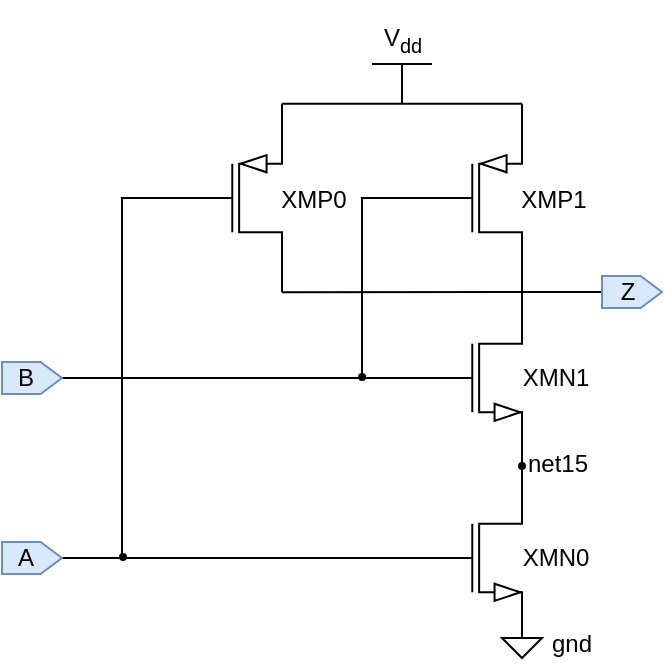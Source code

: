 <mxfile version="22.1.11" type="device" pages="2">
  <diagram name="ND2HS" id="PsmAFtHxcsCc1utvVl6T">
    <mxGraphModel dx="1032" dy="762" grid="1" gridSize="10" guides="1" tooltips="1" connect="1" arrows="1" fold="1" page="1" pageScale="1" pageWidth="1636" pageHeight="1580" math="0" shadow="0">
      <root>
        <mxCell id="0" />
        <mxCell id="1" parent="0" />
        <mxCell id="vbVjUOtdHf43oiDIbCuN-1" value="" style="verticalLabelPosition=bottom;shadow=0;dashed=0;align=center;html=1;verticalAlign=top;shape=mxgraph.electrical.transistors.nmos;pointerEvents=1;" parent="1" vertex="1">
          <mxGeometry x="500" y="340" width="60" height="100" as="geometry" />
        </mxCell>
        <mxCell id="vbVjUOtdHf43oiDIbCuN-2" value="" style="verticalLabelPosition=bottom;shadow=0;dashed=0;align=center;html=1;verticalAlign=top;shape=mxgraph.electrical.transistors.nmos;pointerEvents=1;" parent="1" vertex="1">
          <mxGeometry x="500" y="430" width="60" height="100" as="geometry" />
        </mxCell>
        <mxCell id="vbVjUOtdHf43oiDIbCuN-3" value="" style="verticalLabelPosition=bottom;shadow=0;dashed=0;align=center;html=1;verticalAlign=top;shape=mxgraph.electrical.transistors.pmos;pointerEvents=1;" parent="1" vertex="1">
          <mxGeometry x="500" y="250" width="60" height="100" as="geometry" />
        </mxCell>
        <mxCell id="vbVjUOtdHf43oiDIbCuN-4" value="" style="verticalLabelPosition=bottom;shadow=0;dashed=0;align=center;html=1;verticalAlign=top;shape=mxgraph.electrical.transistors.pmos;pointerEvents=1;" parent="1" vertex="1">
          <mxGeometry x="380" y="250" width="60" height="100" as="geometry" />
        </mxCell>
        <mxCell id="vbVjUOtdHf43oiDIbCuN-8" value="" style="endArrow=none;html=1;rounded=0;entryX=0;entryY=0.5;entryDx=0;entryDy=0;entryPerimeter=0;" parent="1" target="vbVjUOtdHf43oiDIbCuN-3" edge="1">
          <mxGeometry width="50" height="50" relative="1" as="geometry">
            <mxPoint x="480" y="390" as="sourcePoint" />
            <mxPoint x="460" y="420" as="targetPoint" />
            <Array as="points">
              <mxPoint x="480" y="300" />
            </Array>
          </mxGeometry>
        </mxCell>
        <mxCell id="vbVjUOtdHf43oiDIbCuN-9" value="" style="endArrow=none;html=1;rounded=0;entryX=0;entryY=0.5;entryDx=0;entryDy=0;entryPerimeter=0;exitX=1;exitY=0.5;exitDx=0;exitDy=0;exitPerimeter=0;" parent="1" source="vbVjUOtdHf43oiDIbCuN-24" target="vbVjUOtdHf43oiDIbCuN-2" edge="1">
          <mxGeometry width="50" height="50" relative="1" as="geometry">
            <mxPoint x="320" y="480" as="sourcePoint" />
            <mxPoint x="460" y="420" as="targetPoint" />
          </mxGeometry>
        </mxCell>
        <mxCell id="vbVjUOtdHf43oiDIbCuN-10" value="" style="endArrow=none;html=1;rounded=0;entryX=0;entryY=0.5;entryDx=0;entryDy=0;entryPerimeter=0;" parent="1" target="vbVjUOtdHf43oiDIbCuN-4" edge="1">
          <mxGeometry width="50" height="50" relative="1" as="geometry">
            <mxPoint x="360" y="480" as="sourcePoint" />
            <mxPoint x="460" y="420" as="targetPoint" />
            <Array as="points">
              <mxPoint x="360" y="300" />
            </Array>
          </mxGeometry>
        </mxCell>
        <mxCell id="vbVjUOtdHf43oiDIbCuN-11" value="" style="endArrow=none;html=1;rounded=0;entryX=0;entryY=0.5;entryDx=0;entryDy=0;entryPerimeter=0;exitX=1;exitY=0.5;exitDx=0;exitDy=0;exitPerimeter=0;" parent="1" source="vbVjUOtdHf43oiDIbCuN-22" target="vbVjUOtdHf43oiDIbCuN-1" edge="1">
          <mxGeometry width="50" height="50" relative="1" as="geometry">
            <mxPoint x="320" y="390" as="sourcePoint" />
            <mxPoint x="460" y="420" as="targetPoint" />
          </mxGeometry>
        </mxCell>
        <mxCell id="vbVjUOtdHf43oiDIbCuN-13" value="" style="endArrow=none;html=1;rounded=0;exitX=1;exitY=1;exitDx=0;exitDy=0;exitPerimeter=0;" parent="1" source="vbVjUOtdHf43oiDIbCuN-4" edge="1">
          <mxGeometry width="50" height="50" relative="1" as="geometry">
            <mxPoint x="410" y="510" as="sourcePoint" />
            <mxPoint x="600.0" y="347.018" as="targetPoint" />
          </mxGeometry>
        </mxCell>
        <mxCell id="vbVjUOtdHf43oiDIbCuN-18" value="" style="triangle;whiteSpace=wrap;html=1;direction=south;" parent="1" vertex="1">
          <mxGeometry x="550" y="520" width="20" height="10" as="geometry" />
        </mxCell>
        <mxCell id="vbVjUOtdHf43oiDIbCuN-19" value="" style="endArrow=none;html=1;rounded=0;exitX=1;exitY=0;exitDx=0;exitDy=0;exitPerimeter=0;entryX=1;entryY=0;entryDx=0;entryDy=0;entryPerimeter=0;" parent="1" source="vbVjUOtdHf43oiDIbCuN-4" target="vbVjUOtdHf43oiDIbCuN-3" edge="1">
          <mxGeometry width="50" height="50" relative="1" as="geometry">
            <mxPoint x="470" y="300" as="sourcePoint" />
            <mxPoint x="520" y="250" as="targetPoint" />
          </mxGeometry>
        </mxCell>
        <mxCell id="vbVjUOtdHf43oiDIbCuN-21" value="&lt;font style=&quot;font-size: 12px;&quot;&gt;V&lt;sub&gt;dd&lt;/sub&gt;&lt;/font&gt;" style="verticalLabelPosition=top;verticalAlign=bottom;shape=mxgraph.electrical.signal_sources.vdd;shadow=0;dashed=0;align=center;strokeWidth=1;fontSize=24;html=1;flipV=1;" parent="1" vertex="1">
          <mxGeometry x="485" y="233" width="30" height="20" as="geometry" />
        </mxCell>
        <mxCell id="vbVjUOtdHf43oiDIbCuN-28" value="net15" style="text;html=1;strokeColor=none;fillColor=none;align=center;verticalAlign=middle;whiteSpace=wrap;rounded=0;" parent="1" vertex="1">
          <mxGeometry x="563" y="423" width="30" height="20" as="geometry" />
        </mxCell>
        <mxCell id="vbVjUOtdHf43oiDIbCuN-29" value="gnd" style="text;html=1;strokeColor=none;fillColor=none;align=center;verticalAlign=middle;whiteSpace=wrap;rounded=0;" parent="1" vertex="1">
          <mxGeometry x="570" y="513" width="30" height="20" as="geometry" />
        </mxCell>
        <mxCell id="vbVjUOtdHf43oiDIbCuN-30" value="XMN0" style="text;html=1;strokeColor=none;fillColor=none;align=center;verticalAlign=middle;whiteSpace=wrap;rounded=0;" parent="1" vertex="1">
          <mxGeometry x="562" y="470" width="30" height="20" as="geometry" />
        </mxCell>
        <mxCell id="vbVjUOtdHf43oiDIbCuN-31" value="XMN1" style="text;html=1;strokeColor=none;fillColor=none;align=center;verticalAlign=middle;whiteSpace=wrap;rounded=0;" parent="1" vertex="1">
          <mxGeometry x="562" y="380" width="30" height="20" as="geometry" />
        </mxCell>
        <mxCell id="vbVjUOtdHf43oiDIbCuN-32" value="XMP1" style="text;html=1;strokeColor=none;fillColor=none;align=center;verticalAlign=middle;whiteSpace=wrap;rounded=0;" parent="1" vertex="1">
          <mxGeometry x="561" y="291" width="30" height="20" as="geometry" />
        </mxCell>
        <mxCell id="vbVjUOtdHf43oiDIbCuN-33" value="XMP0" style="text;html=1;strokeColor=none;fillColor=none;align=center;verticalAlign=middle;whiteSpace=wrap;rounded=0;" parent="1" vertex="1">
          <mxGeometry x="441" y="291" width="30" height="20" as="geometry" />
        </mxCell>
        <mxCell id="vbVjUOtdHf43oiDIbCuN-34" value="" style="ellipse;whiteSpace=wrap;html=1;aspect=fixed;fillColor=#000000;" parent="1" vertex="1">
          <mxGeometry x="558.5" y="432.5" width="3" height="3" as="geometry" />
        </mxCell>
        <mxCell id="vbVjUOtdHf43oiDIbCuN-35" value="" style="group" parent="1" vertex="1" connectable="0">
          <mxGeometry x="300" y="472" width="30" height="16" as="geometry" />
        </mxCell>
        <mxCell id="vbVjUOtdHf43oiDIbCuN-24" value="" style="verticalLabelPosition=bottom;shadow=0;dashed=0;align=center;html=1;verticalAlign=top;shape=mxgraph.electrical.abstract.dac;fillColor=#dae8fc;strokeColor=#6c8ebf;" parent="vbVjUOtdHf43oiDIbCuN-35" vertex="1">
          <mxGeometry width="30" height="16" as="geometry" />
        </mxCell>
        <mxCell id="vbVjUOtdHf43oiDIbCuN-25" value="A" style="text;html=1;strokeColor=none;fillColor=none;align=center;verticalAlign=middle;whiteSpace=wrap;rounded=0;" parent="vbVjUOtdHf43oiDIbCuN-35" vertex="1">
          <mxGeometry x="8.25" y="4" width="7.5" height="7" as="geometry" />
        </mxCell>
        <mxCell id="vbVjUOtdHf43oiDIbCuN-36" value="" style="group" parent="1" vertex="1" connectable="0">
          <mxGeometry x="300" y="382" width="30" height="16" as="geometry" />
        </mxCell>
        <mxCell id="vbVjUOtdHf43oiDIbCuN-22" value="" style="verticalLabelPosition=bottom;shadow=0;dashed=0;align=center;html=1;verticalAlign=top;shape=mxgraph.electrical.abstract.dac;fillColor=#dae8fc;strokeColor=#6c8ebf;" parent="vbVjUOtdHf43oiDIbCuN-36" vertex="1">
          <mxGeometry width="30" height="16" as="geometry" />
        </mxCell>
        <mxCell id="vbVjUOtdHf43oiDIbCuN-23" value="B" style="text;html=1;strokeColor=none;fillColor=none;align=center;verticalAlign=middle;whiteSpace=wrap;rounded=0;" parent="vbVjUOtdHf43oiDIbCuN-36" vertex="1">
          <mxGeometry x="8.25" y="4" width="7.5" height="8" as="geometry" />
        </mxCell>
        <mxCell id="vbVjUOtdHf43oiDIbCuN-38" value="" style="ellipse;whiteSpace=wrap;html=1;aspect=fixed;fillColor=#000000;" parent="1" vertex="1">
          <mxGeometry x="478.55" y="388" width="3" height="3" as="geometry" />
        </mxCell>
        <mxCell id="vbVjUOtdHf43oiDIbCuN-40" value="" style="ellipse;whiteSpace=wrap;html=1;aspect=fixed;fillColor=#000000;" parent="1" vertex="1">
          <mxGeometry x="359" y="478" width="3" height="3" as="geometry" />
        </mxCell>
        <mxCell id="vbVjUOtdHf43oiDIbCuN-26" value="" style="verticalLabelPosition=bottom;shadow=0;dashed=0;align=center;html=1;verticalAlign=top;shape=mxgraph.electrical.abstract.dac;fillColor=#dae8fc;strokeColor=#6c8ebf;direction=east;container=0;" parent="1" vertex="1">
          <mxGeometry x="600" y="339" width="30" height="16" as="geometry" />
        </mxCell>
        <mxCell id="vbVjUOtdHf43oiDIbCuN-27" value="Z" style="text;html=1;strokeColor=none;fillColor=none;align=center;verticalAlign=middle;whiteSpace=wrap;rounded=0;container=0;" parent="1" vertex="1">
          <mxGeometry x="608" y="343.5" width="10" height="7" as="geometry" />
        </mxCell>
      </root>
    </mxGraphModel>
  </diagram>
  <diagram id="2eMEZkGnBPXyYc60e858" name="ND2HSX8">
    <mxGraphModel dx="313" dy="231" grid="1" gridSize="10" guides="1" tooltips="1" connect="1" arrows="1" fold="1" page="1" pageScale="1" pageWidth="1636" pageHeight="1580" math="0" shadow="0">
      <root>
        <mxCell id="0" />
        <mxCell id="1" parent="0" />
        <mxCell id="Swwfio5wurBxqK66nTax-1" value="" style="verticalLabelPosition=bottom;shadow=0;dashed=0;align=center;html=1;verticalAlign=top;shape=mxgraph.electrical.transistors.nmos;pointerEvents=1;" vertex="1" parent="1">
          <mxGeometry x="420" y="397" width="60" height="100" as="geometry" />
        </mxCell>
        <mxCell id="Swwfio5wurBxqK66nTax-2" value="" style="verticalLabelPosition=bottom;shadow=0;dashed=0;align=center;html=1;verticalAlign=top;shape=mxgraph.electrical.transistors.nmos;pointerEvents=1;" vertex="1" parent="1">
          <mxGeometry x="420" y="487.5" width="60" height="100" as="geometry" />
        </mxCell>
        <mxCell id="Swwfio5wurBxqK66nTax-3" value="" style="verticalLabelPosition=bottom;shadow=0;dashed=0;align=center;html=1;verticalAlign=top;shape=mxgraph.electrical.transistors.pmos;pointerEvents=1;" vertex="1" parent="1">
          <mxGeometry x="460" y="262.5" width="60" height="100" as="geometry" />
        </mxCell>
        <mxCell id="Swwfio5wurBxqK66nTax-4" value="" style="verticalLabelPosition=bottom;shadow=0;dashed=0;align=center;html=1;verticalAlign=top;shape=mxgraph.electrical.transistors.pmos;pointerEvents=1;" vertex="1" parent="1">
          <mxGeometry x="380" y="262.5" width="60" height="100" as="geometry" />
        </mxCell>
        <mxCell id="Swwfio5wurBxqK66nTax-9" value="" style="endArrow=none;html=1;rounded=0;exitX=1;exitY=0;exitDx=0;exitDy=0;exitPerimeter=0;entryX=1;entryY=0;entryDx=0;entryDy=0;entryPerimeter=0;" edge="1" parent="1" source="Swwfio5wurBxqK66nTax-4" target="Swwfio5wurBxqK66nTax-30">
          <mxGeometry width="50" height="50" relative="1" as="geometry">
            <mxPoint x="440" y="262.623" as="sourcePoint" />
            <mxPoint x="600" y="262.498" as="targetPoint" />
          </mxGeometry>
        </mxCell>
        <mxCell id="Swwfio5wurBxqK66nTax-10" value="" style="triangle;whiteSpace=wrap;html=1;direction=south;" vertex="1" parent="1">
          <mxGeometry x="470" y="577.5" width="20" height="10" as="geometry" />
        </mxCell>
        <mxCell id="Swwfio5wurBxqK66nTax-12" value="&lt;font style=&quot;font-size: 12px;&quot;&gt;V&lt;sub&gt;dd&lt;/sub&gt;&lt;/font&gt;" style="verticalLabelPosition=top;verticalAlign=bottom;shape=mxgraph.electrical.signal_sources.vdd;shadow=0;dashed=0;align=center;strokeWidth=1;fontSize=24;html=1;flipV=1;" vertex="1" parent="1">
          <mxGeometry x="505" y="245.5" width="30" height="20" as="geometry" />
        </mxCell>
        <mxCell id="Swwfio5wurBxqK66nTax-13" value="net132" style="text;html=1;strokeColor=none;fillColor=none;align=center;verticalAlign=middle;whiteSpace=wrap;rounded=0;" vertex="1" parent="1">
          <mxGeometry x="486" y="480.5" width="30" height="20" as="geometry" />
        </mxCell>
        <mxCell id="Swwfio5wurBxqK66nTax-14" value="gnd" style="text;html=1;strokeColor=none;fillColor=none;align=center;verticalAlign=middle;whiteSpace=wrap;rounded=0;" vertex="1" parent="1">
          <mxGeometry x="490" y="570.5" width="30" height="20" as="geometry" />
        </mxCell>
        <mxCell id="Swwfio5wurBxqK66nTax-15" value="XMN7" style="text;html=1;strokeColor=none;fillColor=none;align=center;verticalAlign=middle;whiteSpace=wrap;rounded=0;" vertex="1" parent="1">
          <mxGeometry x="483" y="507.5" width="30" height="20" as="geometry" />
        </mxCell>
        <mxCell id="Swwfio5wurBxqK66nTax-16" value="XMN6" style="text;html=1;strokeColor=none;fillColor=none;align=center;verticalAlign=middle;whiteSpace=wrap;rounded=0;" vertex="1" parent="1">
          <mxGeometry x="483" y="417.5" width="30" height="20" as="geometry" />
        </mxCell>
        <mxCell id="Swwfio5wurBxqK66nTax-19" value="" style="ellipse;whiteSpace=wrap;html=1;aspect=fixed;fillColor=#000000;" vertex="1" parent="1">
          <mxGeometry x="478.5" y="490" width="3" height="3" as="geometry" />
        </mxCell>
        <mxCell id="Swwfio5wurBxqK66nTax-20" value="" style="group" vertex="1" connectable="0" parent="1">
          <mxGeometry x="390" y="529" width="30" height="16" as="geometry" />
        </mxCell>
        <mxCell id="Swwfio5wurBxqK66nTax-21" value="" style="verticalLabelPosition=bottom;shadow=0;dashed=0;align=center;html=1;verticalAlign=top;shape=mxgraph.electrical.abstract.dac;fillColor=#dae8fc;strokeColor=#6c8ebf;" vertex="1" parent="Swwfio5wurBxqK66nTax-20">
          <mxGeometry width="30" height="16" as="geometry" />
        </mxCell>
        <mxCell id="Swwfio5wurBxqK66nTax-22" value="A" style="text;html=1;strokeColor=none;fillColor=none;align=center;verticalAlign=middle;whiteSpace=wrap;rounded=0;" vertex="1" parent="Swwfio5wurBxqK66nTax-20">
          <mxGeometry x="8.25" y="4" width="7.5" height="7" as="geometry" />
        </mxCell>
        <mxCell id="Swwfio5wurBxqK66nTax-28" value="" style="verticalLabelPosition=bottom;shadow=0;dashed=0;align=center;html=1;verticalAlign=top;shape=mxgraph.electrical.abstract.dac;fillColor=#dae8fc;strokeColor=#6c8ebf;direction=east;container=0;" vertex="1" parent="1">
          <mxGeometry x="900" y="392" width="30" height="16" as="geometry" />
        </mxCell>
        <mxCell id="Swwfio5wurBxqK66nTax-29" value="Z" style="text;html=1;strokeColor=none;fillColor=none;align=center;verticalAlign=middle;whiteSpace=wrap;rounded=0;container=0;" vertex="1" parent="1">
          <mxGeometry x="908" y="396.5" width="10" height="7" as="geometry" />
        </mxCell>
        <mxCell id="Swwfio5wurBxqK66nTax-30" value="" style="verticalLabelPosition=bottom;shadow=0;dashed=0;align=center;html=1;verticalAlign=top;shape=mxgraph.electrical.transistors.pmos;pointerEvents=1;" vertex="1" parent="1">
          <mxGeometry x="540" y="262.5" width="60" height="100" as="geometry" />
        </mxCell>
        <mxCell id="Swwfio5wurBxqK66nTax-31" value="" style="verticalLabelPosition=bottom;shadow=0;dashed=0;align=center;html=1;verticalAlign=top;shape=mxgraph.electrical.transistors.pmos;pointerEvents=1;" vertex="1" parent="1">
          <mxGeometry x="720" y="262.5" width="60" height="100" as="geometry" />
        </mxCell>
        <mxCell id="Swwfio5wurBxqK66nTax-32" value="" style="verticalLabelPosition=bottom;shadow=0;dashed=0;align=center;html=1;verticalAlign=top;shape=mxgraph.electrical.transistors.pmos;pointerEvents=1;" vertex="1" parent="1">
          <mxGeometry x="640" y="262.5" width="60" height="100" as="geometry" />
        </mxCell>
        <mxCell id="Swwfio5wurBxqK66nTax-33" value="" style="verticalLabelPosition=bottom;shadow=0;dashed=0;align=center;html=1;verticalAlign=top;shape=mxgraph.electrical.transistors.pmos;pointerEvents=1;" vertex="1" parent="1">
          <mxGeometry x="800" y="262.5" width="60" height="100" as="geometry" />
        </mxCell>
        <mxCell id="Swwfio5wurBxqK66nTax-34" value="" style="endArrow=none;html=1;rounded=0;exitX=1;exitY=0;exitDx=0;exitDy=0;exitPerimeter=0;entryX=1;entryY=0;entryDx=0;entryDy=0;entryPerimeter=0;" edge="1" parent="1" source="Swwfio5wurBxqK66nTax-32" target="Swwfio5wurBxqK66nTax-33">
          <mxGeometry width="50" height="50" relative="1" as="geometry">
            <mxPoint x="730" y="240" as="sourcePoint" />
            <mxPoint x="890" y="240" as="targetPoint" />
          </mxGeometry>
        </mxCell>
        <mxCell id="Swwfio5wurBxqK66nTax-35" value="&lt;font style=&quot;font-size: 12px;&quot;&gt;V&lt;sub&gt;dd&lt;/sub&gt;&lt;/font&gt;" style="verticalLabelPosition=top;verticalAlign=bottom;shape=mxgraph.electrical.signal_sources.vdd;shadow=0;dashed=0;align=center;strokeWidth=1;fontSize=24;html=1;flipV=1;" vertex="1" parent="1">
          <mxGeometry x="765" y="245.5" width="30" height="20" as="geometry" />
        </mxCell>
        <mxCell id="Swwfio5wurBxqK66nTax-36" value="" style="endArrow=none;html=1;rounded=0;exitX=1;exitY=1;exitDx=0;exitDy=0;exitPerimeter=0;entryX=1;entryY=1;entryDx=0;entryDy=0;entryPerimeter=0;" edge="1" parent="1" source="Swwfio5wurBxqK66nTax-4" target="Swwfio5wurBxqK66nTax-30">
          <mxGeometry width="50" height="50" relative="1" as="geometry">
            <mxPoint x="440" y="359.83" as="sourcePoint" />
            <mxPoint x="600" y="359.83" as="targetPoint" />
          </mxGeometry>
        </mxCell>
        <mxCell id="Swwfio5wurBxqK66nTax-37" value="" style="endArrow=none;html=1;rounded=0;exitX=0;exitY=0.5;exitDx=0;exitDy=0;exitPerimeter=0;entryX=0;entryY=0.5;entryDx=0;entryDy=0;entryPerimeter=0;" edge="1" parent="1" source="Swwfio5wurBxqK66nTax-32" target="Swwfio5wurBxqK66nTax-33">
          <mxGeometry width="50" height="50" relative="1" as="geometry">
            <mxPoint x="710" y="330" as="sourcePoint" />
            <mxPoint x="870" y="330" as="targetPoint" />
          </mxGeometry>
        </mxCell>
        <mxCell id="Swwfio5wurBxqK66nTax-39" value="" style="endArrow=none;html=1;rounded=0;exitX=1;exitY=1;exitDx=0;exitDy=0;exitPerimeter=0;entryX=1;entryY=1;entryDx=0;entryDy=0;entryPerimeter=0;" edge="1" parent="1" source="Swwfio5wurBxqK66nTax-32" target="Swwfio5wurBxqK66nTax-33">
          <mxGeometry width="50" height="50" relative="1" as="geometry">
            <mxPoint x="700" y="359.83" as="sourcePoint" />
            <mxPoint x="860" y="359.83" as="targetPoint" />
          </mxGeometry>
        </mxCell>
        <mxCell id="Swwfio5wurBxqK66nTax-40" value="" style="verticalLabelPosition=bottom;shadow=0;dashed=0;align=center;html=1;verticalAlign=top;shape=mxgraph.electrical.transistors.nmos;pointerEvents=1;" vertex="1" parent="1">
          <mxGeometry x="500" y="397" width="60" height="100" as="geometry" />
        </mxCell>
        <mxCell id="Swwfio5wurBxqK66nTax-41" value="" style="verticalLabelPosition=bottom;shadow=0;dashed=0;align=center;html=1;verticalAlign=top;shape=mxgraph.electrical.transistors.nmos;pointerEvents=1;" vertex="1" parent="1">
          <mxGeometry x="500" y="487.5" width="60" height="100" as="geometry" />
        </mxCell>
        <mxCell id="Swwfio5wurBxqK66nTax-42" value="" style="triangle;whiteSpace=wrap;html=1;direction=south;" vertex="1" parent="1">
          <mxGeometry x="550" y="577.5" width="20" height="10" as="geometry" />
        </mxCell>
        <mxCell id="Swwfio5wurBxqK66nTax-43" value="net140" style="text;html=1;strokeColor=none;fillColor=none;align=center;verticalAlign=middle;whiteSpace=wrap;rounded=0;" vertex="1" parent="1">
          <mxGeometry x="566" y="480.5" width="30" height="20" as="geometry" />
        </mxCell>
        <mxCell id="Swwfio5wurBxqK66nTax-44" value="gnd" style="text;html=1;strokeColor=none;fillColor=none;align=center;verticalAlign=middle;whiteSpace=wrap;rounded=0;" vertex="1" parent="1">
          <mxGeometry x="570" y="570.5" width="30" height="20" as="geometry" />
        </mxCell>
        <mxCell id="Swwfio5wurBxqK66nTax-45" value="XMN5" style="text;html=1;strokeColor=none;fillColor=none;align=center;verticalAlign=middle;whiteSpace=wrap;rounded=0;" vertex="1" parent="1">
          <mxGeometry x="564" y="507.5" width="30" height="20" as="geometry" />
        </mxCell>
        <mxCell id="Swwfio5wurBxqK66nTax-46" value="XMN4" style="text;html=1;strokeColor=none;fillColor=none;align=center;verticalAlign=middle;whiteSpace=wrap;rounded=0;" vertex="1" parent="1">
          <mxGeometry x="563" y="420" width="30" height="20" as="geometry" />
        </mxCell>
        <mxCell id="Swwfio5wurBxqK66nTax-47" value="" style="ellipse;whiteSpace=wrap;html=1;aspect=fixed;fillColor=#000000;" vertex="1" parent="1">
          <mxGeometry x="558.5" y="490" width="3" height="3" as="geometry" />
        </mxCell>
        <mxCell id="Swwfio5wurBxqK66nTax-48" value="" style="verticalLabelPosition=bottom;shadow=0;dashed=0;align=center;html=1;verticalAlign=top;shape=mxgraph.electrical.transistors.nmos;pointerEvents=1;" vertex="1" parent="1">
          <mxGeometry x="680" y="397" width="60" height="100" as="geometry" />
        </mxCell>
        <mxCell id="Swwfio5wurBxqK66nTax-49" value="" style="verticalLabelPosition=bottom;shadow=0;dashed=0;align=center;html=1;verticalAlign=top;shape=mxgraph.electrical.transistors.nmos;pointerEvents=1;" vertex="1" parent="1">
          <mxGeometry x="680" y="487.5" width="60" height="100" as="geometry" />
        </mxCell>
        <mxCell id="Swwfio5wurBxqK66nTax-50" value="" style="triangle;whiteSpace=wrap;html=1;direction=south;" vertex="1" parent="1">
          <mxGeometry x="730" y="577.5" width="20" height="10" as="geometry" />
        </mxCell>
        <mxCell id="Swwfio5wurBxqK66nTax-51" value="net148" style="text;html=1;strokeColor=none;fillColor=none;align=center;verticalAlign=middle;whiteSpace=wrap;rounded=0;" vertex="1" parent="1">
          <mxGeometry x="746" y="480.5" width="30" height="20" as="geometry" />
        </mxCell>
        <mxCell id="Swwfio5wurBxqK66nTax-52" value="gnd" style="text;html=1;strokeColor=none;fillColor=none;align=center;verticalAlign=middle;whiteSpace=wrap;rounded=0;" vertex="1" parent="1">
          <mxGeometry x="750" y="570.5" width="30" height="20" as="geometry" />
        </mxCell>
        <mxCell id="Swwfio5wurBxqK66nTax-53" value="XMN2" style="text;html=1;strokeColor=none;fillColor=none;align=center;verticalAlign=middle;whiteSpace=wrap;rounded=0;" vertex="1" parent="1">
          <mxGeometry x="743" y="507.5" width="30" height="20" as="geometry" />
        </mxCell>
        <mxCell id="Swwfio5wurBxqK66nTax-54" value="XMN3" style="text;html=1;strokeColor=none;fillColor=none;align=center;verticalAlign=middle;whiteSpace=wrap;rounded=0;" vertex="1" parent="1">
          <mxGeometry x="743" y="420" width="30" height="20" as="geometry" />
        </mxCell>
        <mxCell id="Swwfio5wurBxqK66nTax-55" value="" style="ellipse;whiteSpace=wrap;html=1;aspect=fixed;fillColor=#000000;" vertex="1" parent="1">
          <mxGeometry x="738.5" y="490" width="3" height="3" as="geometry" />
        </mxCell>
        <mxCell id="Swwfio5wurBxqK66nTax-56" value="" style="verticalLabelPosition=bottom;shadow=0;dashed=0;align=center;html=1;verticalAlign=top;shape=mxgraph.electrical.transistors.nmos;pointerEvents=1;" vertex="1" parent="1">
          <mxGeometry x="765" y="397" width="60" height="100" as="geometry" />
        </mxCell>
        <mxCell id="Swwfio5wurBxqK66nTax-57" value="" style="verticalLabelPosition=bottom;shadow=0;dashed=0;align=center;html=1;verticalAlign=top;shape=mxgraph.electrical.transistors.nmos;pointerEvents=1;" vertex="1" parent="1">
          <mxGeometry x="765" y="487.5" width="60" height="100" as="geometry" />
        </mxCell>
        <mxCell id="Swwfio5wurBxqK66nTax-58" value="" style="triangle;whiteSpace=wrap;html=1;direction=south;" vertex="1" parent="1">
          <mxGeometry x="815" y="577.5" width="20" height="10" as="geometry" />
        </mxCell>
        <mxCell id="Swwfio5wurBxqK66nTax-59" value="net156" style="text;html=1;strokeColor=none;fillColor=none;align=center;verticalAlign=middle;whiteSpace=wrap;rounded=0;" vertex="1" parent="1">
          <mxGeometry x="831" y="480.5" width="30" height="20" as="geometry" />
        </mxCell>
        <mxCell id="Swwfio5wurBxqK66nTax-60" value="gnd" style="text;html=1;strokeColor=none;fillColor=none;align=center;verticalAlign=middle;whiteSpace=wrap;rounded=0;" vertex="1" parent="1">
          <mxGeometry x="835" y="570.5" width="30" height="20" as="geometry" />
        </mxCell>
        <mxCell id="Swwfio5wurBxqK66nTax-61" value="XMN0" style="text;html=1;strokeColor=none;fillColor=none;align=center;verticalAlign=middle;whiteSpace=wrap;rounded=0;" vertex="1" parent="1">
          <mxGeometry x="828" y="507.5" width="30" height="20" as="geometry" />
        </mxCell>
        <mxCell id="Swwfio5wurBxqK66nTax-62" value="XMN1" style="text;html=1;strokeColor=none;fillColor=none;align=center;verticalAlign=middle;whiteSpace=wrap;rounded=0;" vertex="1" parent="1">
          <mxGeometry x="827.5" y="420" width="30" height="20" as="geometry" />
        </mxCell>
        <mxCell id="Swwfio5wurBxqK66nTax-63" value="" style="ellipse;whiteSpace=wrap;html=1;aspect=fixed;fillColor=#000000;" vertex="1" parent="1">
          <mxGeometry x="823.5" y="490" width="3" height="3" as="geometry" />
        </mxCell>
        <mxCell id="Swwfio5wurBxqK66nTax-64" value="" style="endArrow=none;html=1;rounded=0;exitX=1;exitY=0;exitDx=0;exitDy=0;exitPerimeter=0;" edge="1" parent="1" source="Swwfio5wurBxqK66nTax-1">
          <mxGeometry width="50" height="50" relative="1" as="geometry">
            <mxPoint x="450" y="370" as="sourcePoint" />
            <mxPoint x="900" y="400" as="targetPoint" />
          </mxGeometry>
        </mxCell>
        <mxCell id="Swwfio5wurBxqK66nTax-65" value="" style="endArrow=none;html=1;rounded=0;" edge="1" parent="1">
          <mxGeometry width="50" height="50" relative="1" as="geometry">
            <mxPoint x="519.9" y="400" as="sourcePoint" />
            <mxPoint x="519.9" y="360" as="targetPoint" />
          </mxGeometry>
        </mxCell>
        <mxCell id="Swwfio5wurBxqK66nTax-66" value="" style="endArrow=none;html=1;rounded=0;" edge="1" parent="1">
          <mxGeometry width="50" height="50" relative="1" as="geometry">
            <mxPoint x="780" y="400" as="sourcePoint" />
            <mxPoint x="780" y="360" as="targetPoint" />
          </mxGeometry>
        </mxCell>
        <mxCell id="Swwfio5wurBxqK66nTax-67" value="" style="endArrow=none;html=1;rounded=0;exitX=0;exitY=0.5;exitDx=0;exitDy=0;exitPerimeter=0;entryX=0;entryY=0.5;entryDx=0;entryDy=0;entryPerimeter=0;" edge="1" parent="1" source="Swwfio5wurBxqK66nTax-4" target="Swwfio5wurBxqK66nTax-30">
          <mxGeometry width="50" height="50" relative="1" as="geometry">
            <mxPoint x="450" y="275" as="sourcePoint" />
            <mxPoint x="610" y="275" as="targetPoint" />
          </mxGeometry>
        </mxCell>
        <mxCell id="Swwfio5wurBxqK66nTax-69" value="" style="endArrow=none;html=1;rounded=0;exitX=1;exitY=0.5;exitDx=0;exitDy=0;exitPerimeter=0;entryX=0;entryY=0.5;entryDx=0;entryDy=0;entryPerimeter=0;" edge="1" parent="1" source="Swwfio5wurBxqK66nTax-21" target="Swwfio5wurBxqK66nTax-57">
          <mxGeometry width="50" height="50" relative="1" as="geometry">
            <mxPoint x="670" y="490" as="sourcePoint" />
            <mxPoint x="830" y="490" as="targetPoint" />
          </mxGeometry>
        </mxCell>
        <mxCell id="Swwfio5wurBxqK66nTax-70" value="" style="endArrow=none;html=1;rounded=0;exitX=0;exitY=0.5;exitDx=0;exitDy=0;exitPerimeter=0;entryX=0;entryY=0.5;entryDx=0;entryDy=0;entryPerimeter=0;" edge="1" parent="1" source="Swwfio5wurBxqK66nTax-1" target="Swwfio5wurBxqK66nTax-56">
          <mxGeometry width="50" height="50" relative="1" as="geometry">
            <mxPoint x="470" y="295" as="sourcePoint" />
            <mxPoint x="630" y="295" as="targetPoint" />
          </mxGeometry>
        </mxCell>
        <mxCell id="Swwfio5wurBxqK66nTax-76" value="XMP7" style="text;html=1;strokeColor=none;fillColor=none;align=center;verticalAlign=middle;whiteSpace=wrap;rounded=0;" vertex="1" parent="1">
          <mxGeometry x="445" y="283.19" width="30" height="20" as="geometry" />
        </mxCell>
        <mxCell id="Swwfio5wurBxqK66nTax-77" value="XMP7_2" style="text;html=1;strokeColor=none;fillColor=none;align=center;verticalAlign=middle;whiteSpace=wrap;rounded=0;" vertex="1" parent="1">
          <mxGeometry x="531" y="283.19" width="30" height="20" as="geometry" />
        </mxCell>
        <mxCell id="Swwfio5wurBxqK66nTax-78" value="XMP7_3" style="text;html=1;strokeColor=none;fillColor=none;align=center;verticalAlign=middle;whiteSpace=wrap;rounded=0;" vertex="1" parent="1">
          <mxGeometry x="610" y="283.19" width="30" height="20" as="geometry" />
        </mxCell>
        <mxCell id="Swwfio5wurBxqK66nTax-79" value="XMP6" style="text;html=1;strokeColor=none;fillColor=none;align=center;verticalAlign=middle;whiteSpace=wrap;rounded=0;" vertex="1" parent="1">
          <mxGeometry x="704" y="284" width="30" height="20" as="geometry" />
        </mxCell>
        <mxCell id="Swwfio5wurBxqK66nTax-80" value="XMP6_2" style="text;html=1;strokeColor=none;fillColor=none;align=center;verticalAlign=middle;whiteSpace=wrap;rounded=0;" vertex="1" parent="1">
          <mxGeometry x="790" y="284" width="30" height="20" as="geometry" />
        </mxCell>
        <mxCell id="Swwfio5wurBxqK66nTax-81" value="XMP6_3" style="text;html=1;strokeColor=none;fillColor=none;align=center;verticalAlign=middle;whiteSpace=wrap;rounded=0;" vertex="1" parent="1">
          <mxGeometry x="870" y="284" width="30" height="20" as="geometry" />
        </mxCell>
        <mxCell id="Swwfio5wurBxqK66nTax-84" value="" style="group" vertex="1" connectable="0" parent="1">
          <mxGeometry x="349.25" y="305" width="30" height="16" as="geometry" />
        </mxCell>
        <mxCell id="Swwfio5wurBxqK66nTax-85" value="" style="verticalLabelPosition=bottom;shadow=0;dashed=0;align=center;html=1;verticalAlign=top;shape=mxgraph.electrical.abstract.dac;fillColor=#dae8fc;strokeColor=#6c8ebf;" vertex="1" parent="Swwfio5wurBxqK66nTax-84">
          <mxGeometry width="30" height="16" as="geometry" />
        </mxCell>
        <mxCell id="Swwfio5wurBxqK66nTax-86" value="A" style="text;html=1;strokeColor=none;fillColor=none;align=center;verticalAlign=middle;whiteSpace=wrap;rounded=0;" vertex="1" parent="Swwfio5wurBxqK66nTax-84">
          <mxGeometry x="8.25" y="4" width="7.5" height="7" as="geometry" />
        </mxCell>
        <mxCell id="Swwfio5wurBxqK66nTax-87" value="" style="group" vertex="1" connectable="0" parent="1">
          <mxGeometry x="389" y="439" width="30" height="16" as="geometry" />
        </mxCell>
        <mxCell id="Swwfio5wurBxqK66nTax-88" value="" style="verticalLabelPosition=bottom;shadow=0;dashed=0;align=center;html=1;verticalAlign=top;shape=mxgraph.electrical.abstract.dac;fillColor=#dae8fc;strokeColor=#6c8ebf;" vertex="1" parent="Swwfio5wurBxqK66nTax-87">
          <mxGeometry width="30" height="16" as="geometry" />
        </mxCell>
        <mxCell id="Swwfio5wurBxqK66nTax-89" value="B" style="text;html=1;strokeColor=none;fillColor=none;align=center;verticalAlign=middle;whiteSpace=wrap;rounded=0;" vertex="1" parent="Swwfio5wurBxqK66nTax-87">
          <mxGeometry x="8.25" y="4" width="7.5" height="8" as="geometry" />
        </mxCell>
        <mxCell id="Swwfio5wurBxqK66nTax-90" value="" style="group" vertex="1" connectable="0" parent="1">
          <mxGeometry x="610" y="305" width="30" height="16" as="geometry" />
        </mxCell>
        <mxCell id="Swwfio5wurBxqK66nTax-91" value="" style="verticalLabelPosition=bottom;shadow=0;dashed=0;align=center;html=1;verticalAlign=top;shape=mxgraph.electrical.abstract.dac;fillColor=#dae8fc;strokeColor=#6c8ebf;" vertex="1" parent="Swwfio5wurBxqK66nTax-90">
          <mxGeometry width="30" height="16" as="geometry" />
        </mxCell>
        <mxCell id="Swwfio5wurBxqK66nTax-92" value="B" style="text;html=1;strokeColor=none;fillColor=none;align=center;verticalAlign=middle;whiteSpace=wrap;rounded=0;" vertex="1" parent="Swwfio5wurBxqK66nTax-90">
          <mxGeometry x="8.25" y="4" width="7.5" height="8" as="geometry" />
        </mxCell>
      </root>
    </mxGraphModel>
  </diagram>
</mxfile>
